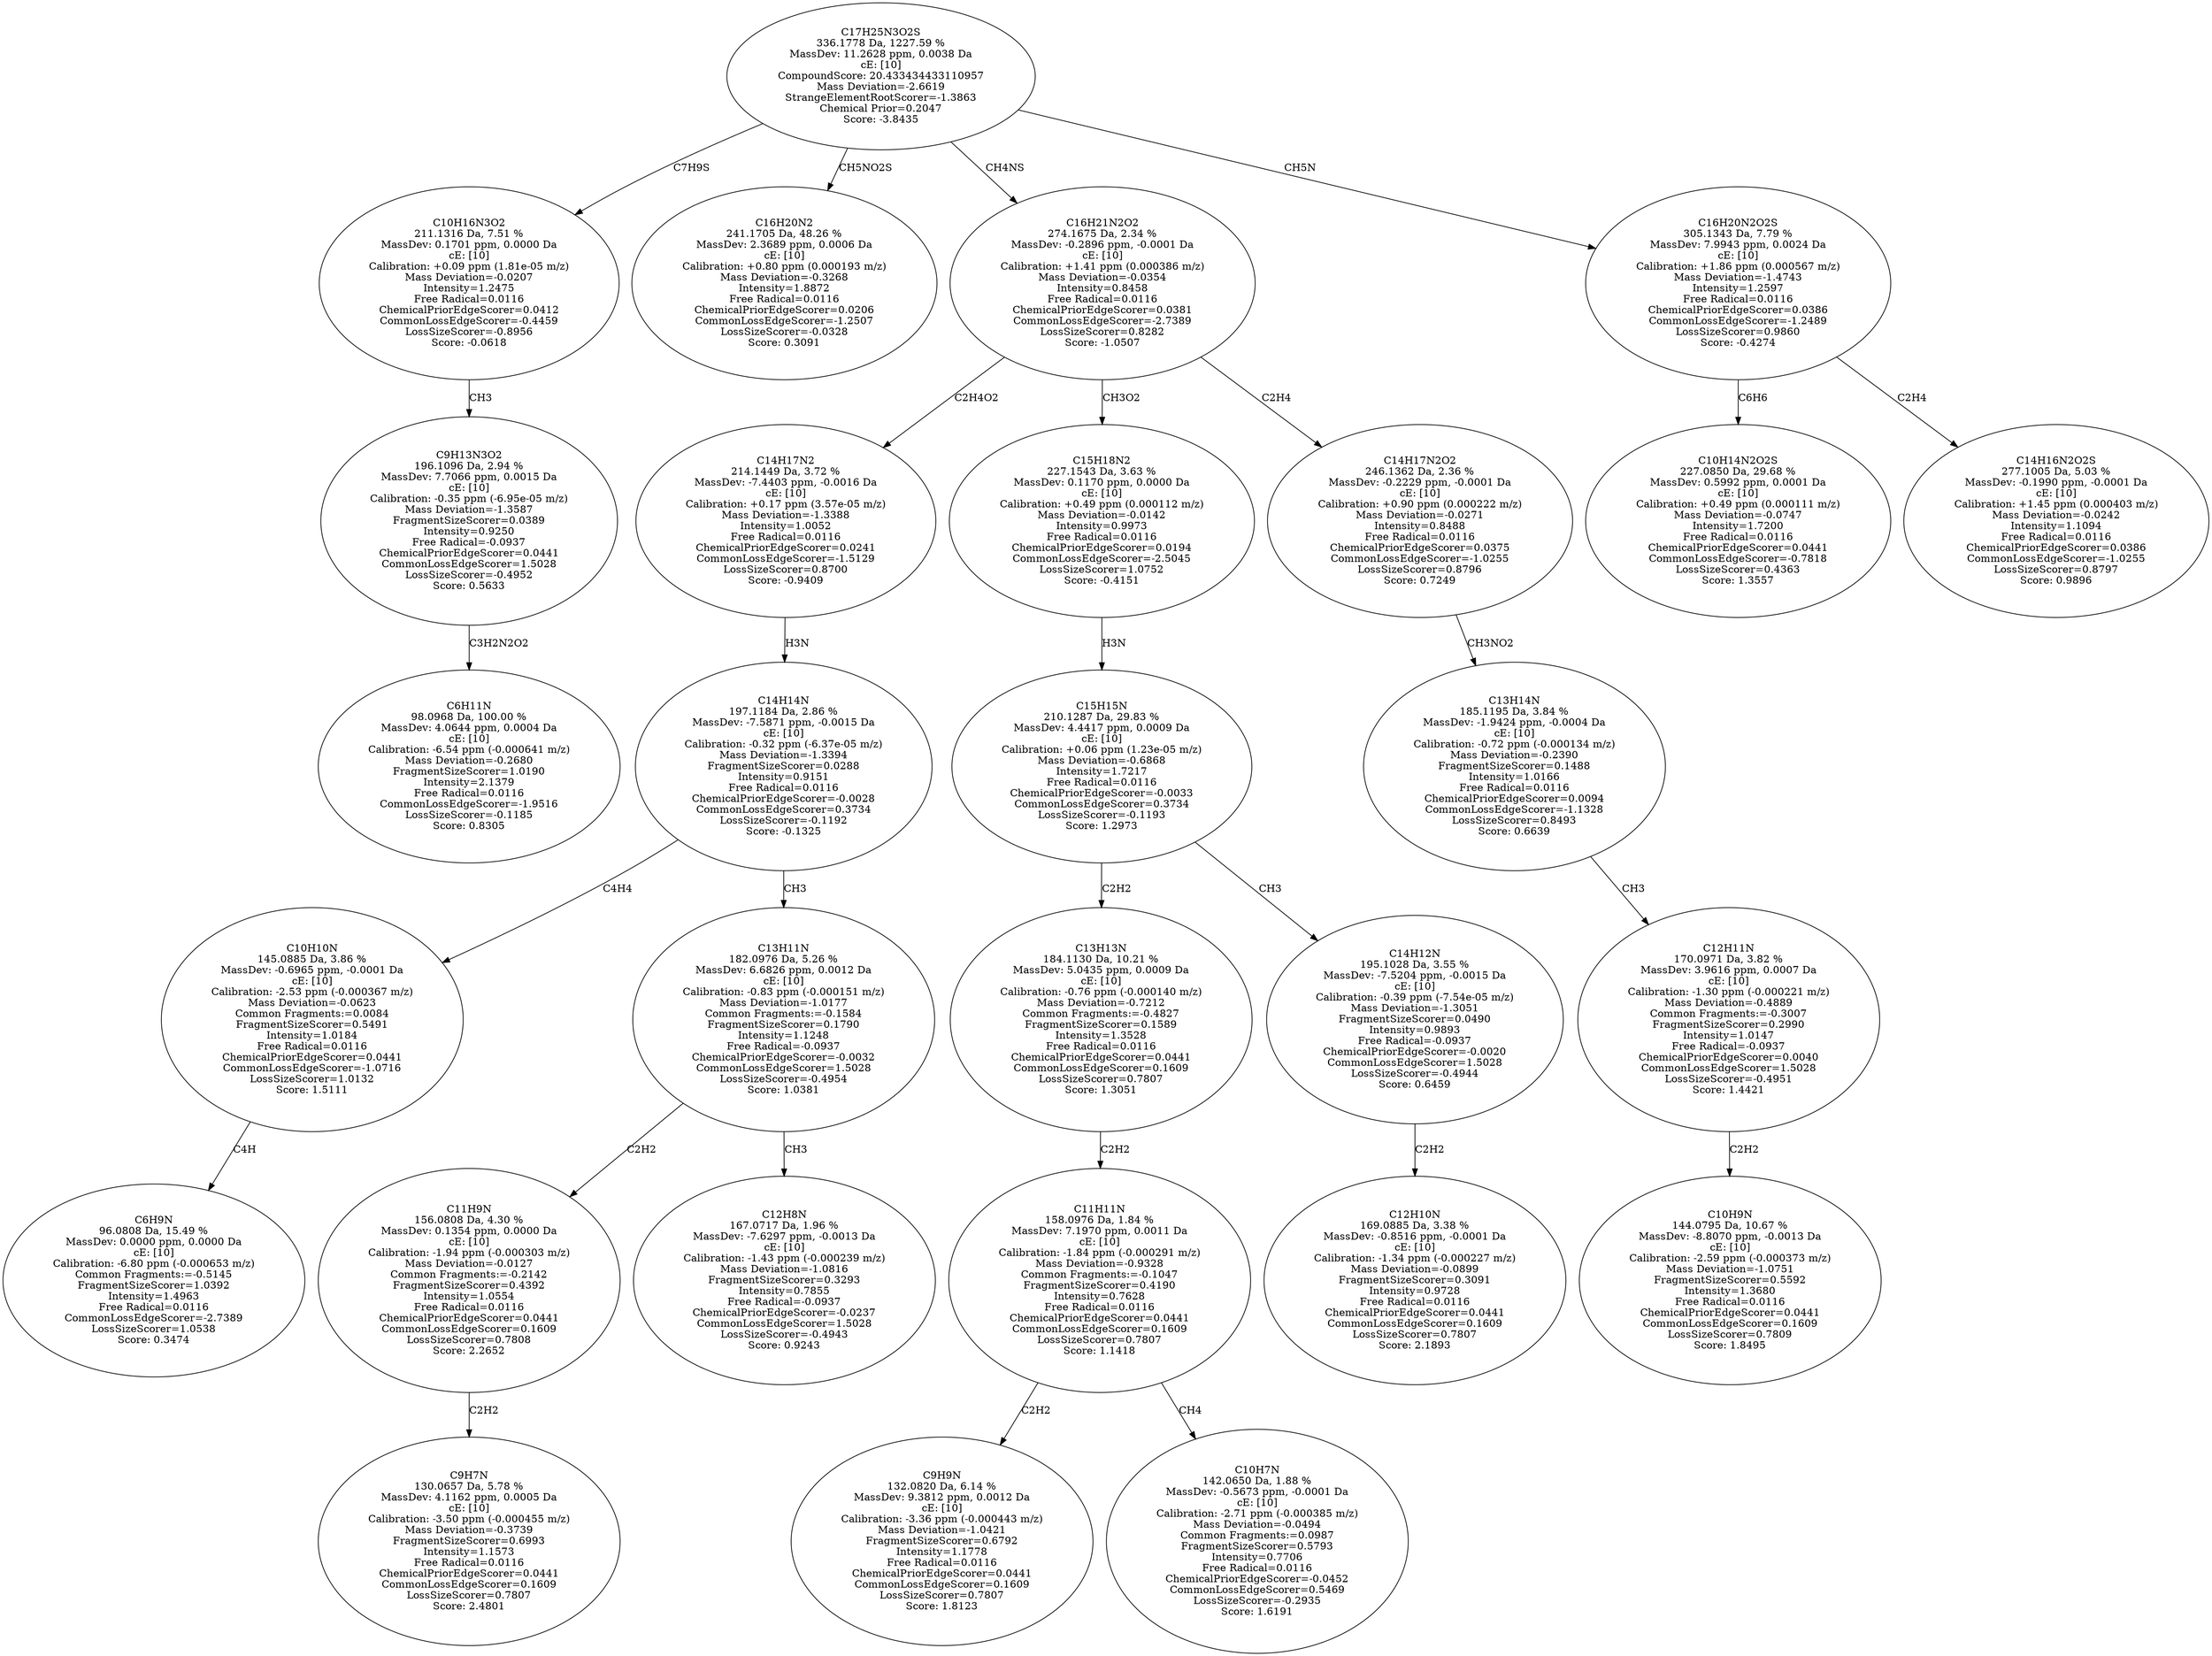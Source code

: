 strict digraph {
v1 [label="C6H11N\n98.0968 Da, 100.00 %\nMassDev: 4.0644 ppm, 0.0004 Da\ncE: [10]\nCalibration: -6.54 ppm (-0.000641 m/z)\nMass Deviation=-0.2680\nFragmentSizeScorer=1.0190\nIntensity=2.1379\nFree Radical=0.0116\nCommonLossEdgeScorer=-1.9516\nLossSizeScorer=-0.1185\nScore: 0.8305"];
v2 [label="C9H13N3O2\n196.1096 Da, 2.94 %\nMassDev: 7.7066 ppm, 0.0015 Da\ncE: [10]\nCalibration: -0.35 ppm (-6.95e-05 m/z)\nMass Deviation=-1.3587\nFragmentSizeScorer=0.0389\nIntensity=0.9250\nFree Radical=-0.0937\nChemicalPriorEdgeScorer=0.0441\nCommonLossEdgeScorer=1.5028\nLossSizeScorer=-0.4952\nScore: 0.5633"];
v3 [label="C10H16N3O2\n211.1316 Da, 7.51 %\nMassDev: 0.1701 ppm, 0.0000 Da\ncE: [10]\nCalibration: +0.09 ppm (1.81e-05 m/z)\nMass Deviation=-0.0207\nIntensity=1.2475\nFree Radical=0.0116\nChemicalPriorEdgeScorer=0.0412\nCommonLossEdgeScorer=-0.4459\nLossSizeScorer=-0.8956\nScore: -0.0618"];
v4 [label="C16H20N2\n241.1705 Da, 48.26 %\nMassDev: 2.3689 ppm, 0.0006 Da\ncE: [10]\nCalibration: +0.80 ppm (0.000193 m/z)\nMass Deviation=-0.3268\nIntensity=1.8872\nFree Radical=0.0116\nChemicalPriorEdgeScorer=0.0206\nCommonLossEdgeScorer=-1.2507\nLossSizeScorer=-0.0328\nScore: 0.3091"];
v5 [label="C6H9N\n96.0808 Da, 15.49 %\nMassDev: 0.0000 ppm, 0.0000 Da\ncE: [10]\nCalibration: -6.80 ppm (-0.000653 m/z)\nCommon Fragments:=-0.5145\nFragmentSizeScorer=1.0392\nIntensity=1.4963\nFree Radical=0.0116\nCommonLossEdgeScorer=-2.7389\nLossSizeScorer=1.0538\nScore: 0.3474"];
v6 [label="C10H10N\n145.0885 Da, 3.86 %\nMassDev: -0.6965 ppm, -0.0001 Da\ncE: [10]\nCalibration: -2.53 ppm (-0.000367 m/z)\nMass Deviation=-0.0623\nCommon Fragments:=0.0084\nFragmentSizeScorer=0.5491\nIntensity=1.0184\nFree Radical=0.0116\nChemicalPriorEdgeScorer=0.0441\nCommonLossEdgeScorer=-1.0716\nLossSizeScorer=1.0132\nScore: 1.5111"];
v7 [label="C9H7N\n130.0657 Da, 5.78 %\nMassDev: 4.1162 ppm, 0.0005 Da\ncE: [10]\nCalibration: -3.50 ppm (-0.000455 m/z)\nMass Deviation=-0.3739\nFragmentSizeScorer=0.6993\nIntensity=1.1573\nFree Radical=0.0116\nChemicalPriorEdgeScorer=0.0441\nCommonLossEdgeScorer=0.1609\nLossSizeScorer=0.7807\nScore: 2.4801"];
v8 [label="C11H9N\n156.0808 Da, 4.30 %\nMassDev: 0.1354 ppm, 0.0000 Da\ncE: [10]\nCalibration: -1.94 ppm (-0.000303 m/z)\nMass Deviation=-0.0127\nCommon Fragments:=-0.2142\nFragmentSizeScorer=0.4392\nIntensity=1.0554\nFree Radical=0.0116\nChemicalPriorEdgeScorer=0.0441\nCommonLossEdgeScorer=0.1609\nLossSizeScorer=0.7808\nScore: 2.2652"];
v9 [label="C12H8N\n167.0717 Da, 1.96 %\nMassDev: -7.6297 ppm, -0.0013 Da\ncE: [10]\nCalibration: -1.43 ppm (-0.000239 m/z)\nMass Deviation=-1.0816\nFragmentSizeScorer=0.3293\nIntensity=0.7855\nFree Radical=-0.0937\nChemicalPriorEdgeScorer=-0.0237\nCommonLossEdgeScorer=1.5028\nLossSizeScorer=-0.4943\nScore: 0.9243"];
v10 [label="C13H11N\n182.0976 Da, 5.26 %\nMassDev: 6.6826 ppm, 0.0012 Da\ncE: [10]\nCalibration: -0.83 ppm (-0.000151 m/z)\nMass Deviation=-1.0177\nCommon Fragments:=-0.1584\nFragmentSizeScorer=0.1790\nIntensity=1.1248\nFree Radical=-0.0937\nChemicalPriorEdgeScorer=-0.0032\nCommonLossEdgeScorer=1.5028\nLossSizeScorer=-0.4954\nScore: 1.0381"];
v11 [label="C14H14N\n197.1184 Da, 2.86 %\nMassDev: -7.5871 ppm, -0.0015 Da\ncE: [10]\nCalibration: -0.32 ppm (-6.37e-05 m/z)\nMass Deviation=-1.3394\nFragmentSizeScorer=0.0288\nIntensity=0.9151\nFree Radical=0.0116\nChemicalPriorEdgeScorer=-0.0028\nCommonLossEdgeScorer=0.3734\nLossSizeScorer=-0.1192\nScore: -0.1325"];
v12 [label="C14H17N2\n214.1449 Da, 3.72 %\nMassDev: -7.4403 ppm, -0.0016 Da\ncE: [10]\nCalibration: +0.17 ppm (3.57e-05 m/z)\nMass Deviation=-1.3388\nIntensity=1.0052\nFree Radical=0.0116\nChemicalPriorEdgeScorer=0.0241\nCommonLossEdgeScorer=-1.5129\nLossSizeScorer=0.8700\nScore: -0.9409"];
v13 [label="C9H9N\n132.0820 Da, 6.14 %\nMassDev: 9.3812 ppm, 0.0012 Da\ncE: [10]\nCalibration: -3.36 ppm (-0.000443 m/z)\nMass Deviation=-1.0421\nFragmentSizeScorer=0.6792\nIntensity=1.1778\nFree Radical=0.0116\nChemicalPriorEdgeScorer=0.0441\nCommonLossEdgeScorer=0.1609\nLossSizeScorer=0.7807\nScore: 1.8123"];
v14 [label="C10H7N\n142.0650 Da, 1.88 %\nMassDev: -0.5673 ppm, -0.0001 Da\ncE: [10]\nCalibration: -2.71 ppm (-0.000385 m/z)\nMass Deviation=-0.0494\nCommon Fragments:=0.0987\nFragmentSizeScorer=0.5793\nIntensity=0.7706\nFree Radical=0.0116\nChemicalPriorEdgeScorer=-0.0452\nCommonLossEdgeScorer=0.5469\nLossSizeScorer=-0.2935\nScore: 1.6191"];
v15 [label="C11H11N\n158.0976 Da, 1.84 %\nMassDev: 7.1970 ppm, 0.0011 Da\ncE: [10]\nCalibration: -1.84 ppm (-0.000291 m/z)\nMass Deviation=-0.9328\nCommon Fragments:=-0.1047\nFragmentSizeScorer=0.4190\nIntensity=0.7628\nFree Radical=0.0116\nChemicalPriorEdgeScorer=0.0441\nCommonLossEdgeScorer=0.1609\nLossSizeScorer=0.7807\nScore: 1.1418"];
v16 [label="C13H13N\n184.1130 Da, 10.21 %\nMassDev: 5.0435 ppm, 0.0009 Da\ncE: [10]\nCalibration: -0.76 ppm (-0.000140 m/z)\nMass Deviation=-0.7212\nCommon Fragments:=-0.4827\nFragmentSizeScorer=0.1589\nIntensity=1.3528\nFree Radical=0.0116\nChemicalPriorEdgeScorer=0.0441\nCommonLossEdgeScorer=0.1609\nLossSizeScorer=0.7807\nScore: 1.3051"];
v17 [label="C12H10N\n169.0885 Da, 3.38 %\nMassDev: -0.8516 ppm, -0.0001 Da\ncE: [10]\nCalibration: -1.34 ppm (-0.000227 m/z)\nMass Deviation=-0.0899\nFragmentSizeScorer=0.3091\nIntensity=0.9728\nFree Radical=0.0116\nChemicalPriorEdgeScorer=0.0441\nCommonLossEdgeScorer=0.1609\nLossSizeScorer=0.7807\nScore: 2.1893"];
v18 [label="C14H12N\n195.1028 Da, 3.55 %\nMassDev: -7.5204 ppm, -0.0015 Da\ncE: [10]\nCalibration: -0.39 ppm (-7.54e-05 m/z)\nMass Deviation=-1.3051\nFragmentSizeScorer=0.0490\nIntensity=0.9893\nFree Radical=-0.0937\nChemicalPriorEdgeScorer=-0.0020\nCommonLossEdgeScorer=1.5028\nLossSizeScorer=-0.4944\nScore: 0.6459"];
v19 [label="C15H15N\n210.1287 Da, 29.83 %\nMassDev: 4.4417 ppm, 0.0009 Da\ncE: [10]\nCalibration: +0.06 ppm (1.23e-05 m/z)\nMass Deviation=-0.6868\nIntensity=1.7217\nFree Radical=0.0116\nChemicalPriorEdgeScorer=-0.0033\nCommonLossEdgeScorer=0.3734\nLossSizeScorer=-0.1193\nScore: 1.2973"];
v20 [label="C15H18N2\n227.1543 Da, 3.63 %\nMassDev: 0.1170 ppm, 0.0000 Da\ncE: [10]\nCalibration: +0.49 ppm (0.000112 m/z)\nMass Deviation=-0.0142\nIntensity=0.9973\nFree Radical=0.0116\nChemicalPriorEdgeScorer=0.0194\nCommonLossEdgeScorer=-2.5045\nLossSizeScorer=1.0752\nScore: -0.4151"];
v21 [label="C10H9N\n144.0795 Da, 10.67 %\nMassDev: -8.8070 ppm, -0.0013 Da\ncE: [10]\nCalibration: -2.59 ppm (-0.000373 m/z)\nMass Deviation=-1.0751\nFragmentSizeScorer=0.5592\nIntensity=1.3680\nFree Radical=0.0116\nChemicalPriorEdgeScorer=0.0441\nCommonLossEdgeScorer=0.1609\nLossSizeScorer=0.7809\nScore: 1.8495"];
v22 [label="C12H11N\n170.0971 Da, 3.82 %\nMassDev: 3.9616 ppm, 0.0007 Da\ncE: [10]\nCalibration: -1.30 ppm (-0.000221 m/z)\nMass Deviation=-0.4889\nCommon Fragments:=-0.3007\nFragmentSizeScorer=0.2990\nIntensity=1.0147\nFree Radical=-0.0937\nChemicalPriorEdgeScorer=0.0040\nCommonLossEdgeScorer=1.5028\nLossSizeScorer=-0.4951\nScore: 1.4421"];
v23 [label="C13H14N\n185.1195 Da, 3.84 %\nMassDev: -1.9424 ppm, -0.0004 Da\ncE: [10]\nCalibration: -0.72 ppm (-0.000134 m/z)\nMass Deviation=-0.2390\nFragmentSizeScorer=0.1488\nIntensity=1.0166\nFree Radical=0.0116\nChemicalPriorEdgeScorer=0.0094\nCommonLossEdgeScorer=-1.1328\nLossSizeScorer=0.8493\nScore: 0.6639"];
v24 [label="C14H17N2O2\n246.1362 Da, 2.36 %\nMassDev: -0.2229 ppm, -0.0001 Da\ncE: [10]\nCalibration: +0.90 ppm (0.000222 m/z)\nMass Deviation=-0.0271\nIntensity=0.8488\nFree Radical=0.0116\nChemicalPriorEdgeScorer=0.0375\nCommonLossEdgeScorer=-1.0255\nLossSizeScorer=0.8796\nScore: 0.7249"];
v25 [label="C16H21N2O2\n274.1675 Da, 2.34 %\nMassDev: -0.2896 ppm, -0.0001 Da\ncE: [10]\nCalibration: +1.41 ppm (0.000386 m/z)\nMass Deviation=-0.0354\nIntensity=0.8458\nFree Radical=0.0116\nChemicalPriorEdgeScorer=0.0381\nCommonLossEdgeScorer=-2.7389\nLossSizeScorer=0.8282\nScore: -1.0507"];
v26 [label="C10H14N2O2S\n227.0850 Da, 29.68 %\nMassDev: 0.5992 ppm, 0.0001 Da\ncE: [10]\nCalibration: +0.49 ppm (0.000111 m/z)\nMass Deviation=-0.0747\nIntensity=1.7200\nFree Radical=0.0116\nChemicalPriorEdgeScorer=0.0441\nCommonLossEdgeScorer=-0.7818\nLossSizeScorer=0.4363\nScore: 1.3557"];
v27 [label="C14H16N2O2S\n277.1005 Da, 5.03 %\nMassDev: -0.1990 ppm, -0.0001 Da\ncE: [10]\nCalibration: +1.45 ppm (0.000403 m/z)\nMass Deviation=-0.0242\nIntensity=1.1094\nFree Radical=0.0116\nChemicalPriorEdgeScorer=0.0386\nCommonLossEdgeScorer=-1.0255\nLossSizeScorer=0.8797\nScore: 0.9896"];
v28 [label="C16H20N2O2S\n305.1343 Da, 7.79 %\nMassDev: 7.9943 ppm, 0.0024 Da\ncE: [10]\nCalibration: +1.86 ppm (0.000567 m/z)\nMass Deviation=-1.4743\nIntensity=1.2597\nFree Radical=0.0116\nChemicalPriorEdgeScorer=0.0386\nCommonLossEdgeScorer=-1.2489\nLossSizeScorer=0.9860\nScore: -0.4274"];
v29 [label="C17H25N3O2S\n336.1778 Da, 1227.59 %\nMassDev: 11.2628 ppm, 0.0038 Da\ncE: [10]\nCompoundScore: 20.433434433110957\nMass Deviation=-2.6619\nStrangeElementRootScorer=-1.3863\nChemical Prior=0.2047\nScore: -3.8435"];
v2 -> v1 [label="C3H2N2O2"];
v3 -> v2 [label="CH3"];
v29 -> v3 [label="C7H9S"];
v29 -> v4 [label="CH5NO2S"];
v6 -> v5 [label="C4H"];
v11 -> v6 [label="C4H4"];
v8 -> v7 [label="C2H2"];
v10 -> v8 [label="C2H2"];
v10 -> v9 [label="CH3"];
v11 -> v10 [label="CH3"];
v12 -> v11 [label="H3N"];
v25 -> v12 [label="C2H4O2"];
v15 -> v13 [label="C2H2"];
v15 -> v14 [label="CH4"];
v16 -> v15 [label="C2H2"];
v19 -> v16 [label="C2H2"];
v18 -> v17 [label="C2H2"];
v19 -> v18 [label="CH3"];
v20 -> v19 [label="H3N"];
v25 -> v20 [label="CH3O2"];
v22 -> v21 [label="C2H2"];
v23 -> v22 [label="CH3"];
v24 -> v23 [label="CH3NO2"];
v25 -> v24 [label="C2H4"];
v29 -> v25 [label="CH4NS"];
v28 -> v26 [label="C6H6"];
v28 -> v27 [label="C2H4"];
v29 -> v28 [label="CH5N"];
}